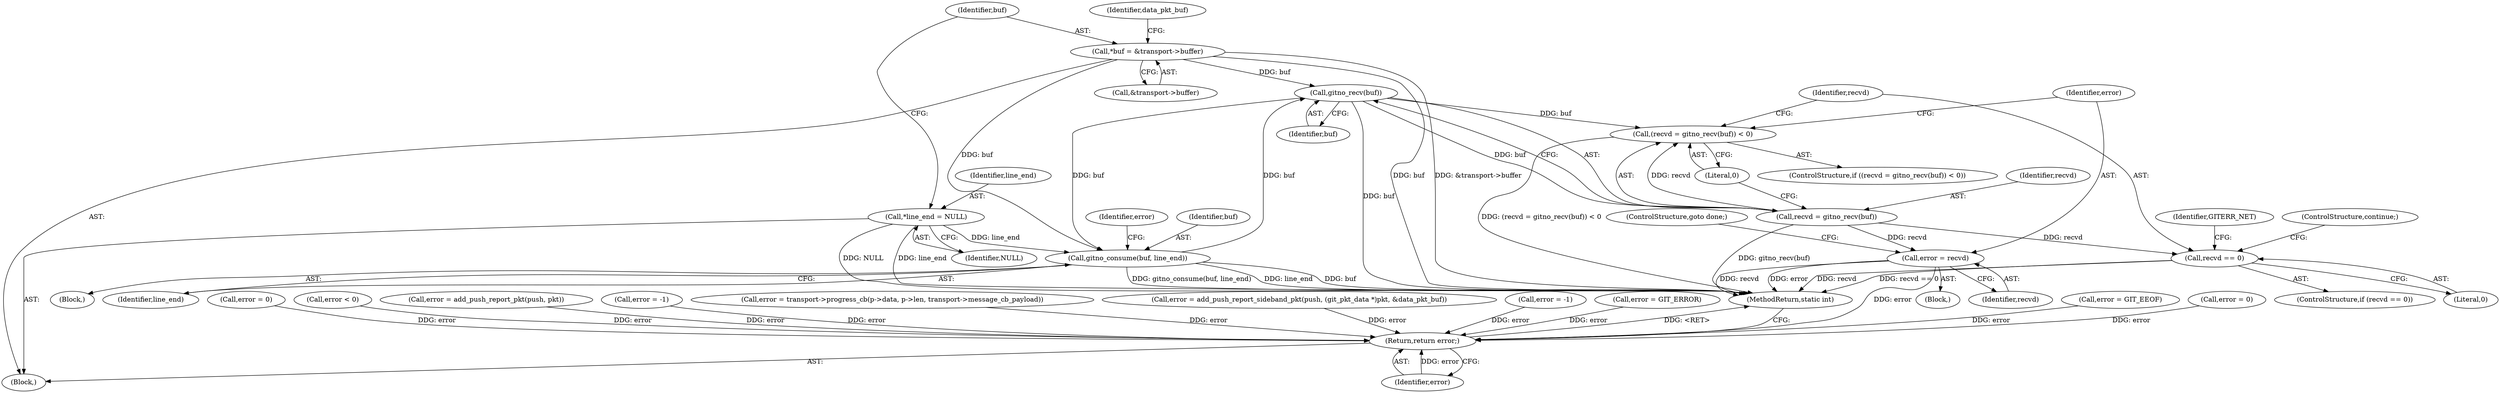 digraph "0_libgit2_2fdef641fd0dd2828bd948234ae86de75221a11a_1@API" {
"1000176" [label="(Call,gitno_recv(buf))"];
"1000116" [label="(Call,*buf = &transport->buffer)"];
"1000197" [label="(Call,gitno_consume(buf, line_end))"];
"1000176" [label="(Call,gitno_recv(buf))"];
"1000112" [label="(Call,*line_end = NULL)"];
"1000173" [label="(Call,(recvd = gitno_recv(buf)) < 0)"];
"1000174" [label="(Call,recvd = gitno_recv(buf))"];
"1000180" [label="(Call,error = recvd)"];
"1000304" [label="(Return,return error;)"];
"1000185" [label="(Call,recvd == 0)"];
"1000173" [label="(Call,(recvd = gitno_recv(buf)) < 0)"];
"1000116" [label="(Call,*buf = &transport->buffer)"];
"1000190" [label="(Identifier,GITERR_NET)"];
"1000177" [label="(Identifier,buf)"];
"1000192" [label="(Call,error = GIT_EEOF)"];
"1000114" [label="(Identifier,NULL)"];
"1000277" [label="(Call,error = 0)"];
"1000200" [label="(Call,error = 0)"];
"1000186" [label="(Identifier,recvd)"];
"1000118" [label="(Call,&transport->buffer)"];
"1000184" [label="(ControlStructure,if (recvd == 0))"];
"1000295" [label="(Call,error < 0)"];
"1000264" [label="(Call,error = add_push_report_pkt(push, pkt))"];
"1000182" [label="(Identifier,recvd)"];
"1000174" [label="(Call,recvd = gitno_recv(buf))"];
"1000198" [label="(Identifier,buf)"];
"1000162" [label="(Call,error = -1)"];
"1000187" [label="(Literal,0)"];
"1000250" [label="(Call,error = transport->progress_cb(p->data, p->len, transport->message_cb_payload))"];
"1000129" [label="(Block,)"];
"1000214" [label="(Call,error = add_push_report_sideband_pkt(push, (git_pkt_data *)pkt, &data_pkt_buf))"];
"1000183" [label="(ControlStructure,goto done;)"];
"1000197" [label="(Call,gitno_consume(buf, line_end))"];
"1000178" [label="(Literal,0)"];
"1000126" [label="(Identifier,data_pkt_buf)"];
"1000201" [label="(Identifier,error)"];
"1000117" [label="(Identifier,buf)"];
"1000176" [label="(Call,gitno_recv(buf))"];
"1000233" [label="(Call,error = -1)"];
"1000106" [label="(Block,)"];
"1000112" [label="(Call,*line_end = NULL)"];
"1000290" [label="(Call,error = GIT_ERROR)"];
"1000306" [label="(MethodReturn,static int)"];
"1000175" [label="(Identifier,recvd)"];
"1000196" [label="(ControlStructure,continue;)"];
"1000180" [label="(Call,error = recvd)"];
"1000113" [label="(Identifier,line_end)"];
"1000304" [label="(Return,return error;)"];
"1000305" [label="(Identifier,error)"];
"1000172" [label="(ControlStructure,if ((recvd = gitno_recv(buf)) < 0))"];
"1000179" [label="(Block,)"];
"1000181" [label="(Identifier,error)"];
"1000185" [label="(Call,recvd == 0)"];
"1000199" [label="(Identifier,line_end)"];
"1000176" -> "1000174"  [label="AST: "];
"1000176" -> "1000177"  [label="CFG: "];
"1000177" -> "1000176"  [label="AST: "];
"1000174" -> "1000176"  [label="CFG: "];
"1000176" -> "1000306"  [label="DDG: buf"];
"1000176" -> "1000173"  [label="DDG: buf"];
"1000176" -> "1000174"  [label="DDG: buf"];
"1000116" -> "1000176"  [label="DDG: buf"];
"1000197" -> "1000176"  [label="DDG: buf"];
"1000176" -> "1000197"  [label="DDG: buf"];
"1000116" -> "1000106"  [label="AST: "];
"1000116" -> "1000118"  [label="CFG: "];
"1000117" -> "1000116"  [label="AST: "];
"1000118" -> "1000116"  [label="AST: "];
"1000126" -> "1000116"  [label="CFG: "];
"1000116" -> "1000306"  [label="DDG: buf"];
"1000116" -> "1000306"  [label="DDG: &transport->buffer"];
"1000116" -> "1000197"  [label="DDG: buf"];
"1000197" -> "1000129"  [label="AST: "];
"1000197" -> "1000199"  [label="CFG: "];
"1000198" -> "1000197"  [label="AST: "];
"1000199" -> "1000197"  [label="AST: "];
"1000201" -> "1000197"  [label="CFG: "];
"1000197" -> "1000306"  [label="DDG: gitno_consume(buf, line_end)"];
"1000197" -> "1000306"  [label="DDG: line_end"];
"1000197" -> "1000306"  [label="DDG: buf"];
"1000112" -> "1000197"  [label="DDG: line_end"];
"1000112" -> "1000106"  [label="AST: "];
"1000112" -> "1000114"  [label="CFG: "];
"1000113" -> "1000112"  [label="AST: "];
"1000114" -> "1000112"  [label="AST: "];
"1000117" -> "1000112"  [label="CFG: "];
"1000112" -> "1000306"  [label="DDG: NULL"];
"1000112" -> "1000306"  [label="DDG: line_end"];
"1000173" -> "1000172"  [label="AST: "];
"1000173" -> "1000178"  [label="CFG: "];
"1000174" -> "1000173"  [label="AST: "];
"1000178" -> "1000173"  [label="AST: "];
"1000181" -> "1000173"  [label="CFG: "];
"1000186" -> "1000173"  [label="CFG: "];
"1000173" -> "1000306"  [label="DDG: (recvd = gitno_recv(buf)) < 0"];
"1000174" -> "1000173"  [label="DDG: recvd"];
"1000175" -> "1000174"  [label="AST: "];
"1000178" -> "1000174"  [label="CFG: "];
"1000174" -> "1000306"  [label="DDG: gitno_recv(buf)"];
"1000174" -> "1000180"  [label="DDG: recvd"];
"1000174" -> "1000185"  [label="DDG: recvd"];
"1000180" -> "1000179"  [label="AST: "];
"1000180" -> "1000182"  [label="CFG: "];
"1000181" -> "1000180"  [label="AST: "];
"1000182" -> "1000180"  [label="AST: "];
"1000183" -> "1000180"  [label="CFG: "];
"1000180" -> "1000306"  [label="DDG: recvd"];
"1000180" -> "1000306"  [label="DDG: error"];
"1000180" -> "1000304"  [label="DDG: error"];
"1000304" -> "1000106"  [label="AST: "];
"1000304" -> "1000305"  [label="CFG: "];
"1000305" -> "1000304"  [label="AST: "];
"1000306" -> "1000304"  [label="CFG: "];
"1000304" -> "1000306"  [label="DDG: <RET>"];
"1000305" -> "1000304"  [label="DDG: error"];
"1000290" -> "1000304"  [label="DDG: error"];
"1000295" -> "1000304"  [label="DDG: error"];
"1000264" -> "1000304"  [label="DDG: error"];
"1000277" -> "1000304"  [label="DDG: error"];
"1000192" -> "1000304"  [label="DDG: error"];
"1000233" -> "1000304"  [label="DDG: error"];
"1000214" -> "1000304"  [label="DDG: error"];
"1000162" -> "1000304"  [label="DDG: error"];
"1000250" -> "1000304"  [label="DDG: error"];
"1000200" -> "1000304"  [label="DDG: error"];
"1000185" -> "1000184"  [label="AST: "];
"1000185" -> "1000187"  [label="CFG: "];
"1000186" -> "1000185"  [label="AST: "];
"1000187" -> "1000185"  [label="AST: "];
"1000190" -> "1000185"  [label="CFG: "];
"1000196" -> "1000185"  [label="CFG: "];
"1000185" -> "1000306"  [label="DDG: recvd == 0"];
"1000185" -> "1000306"  [label="DDG: recvd"];
}
